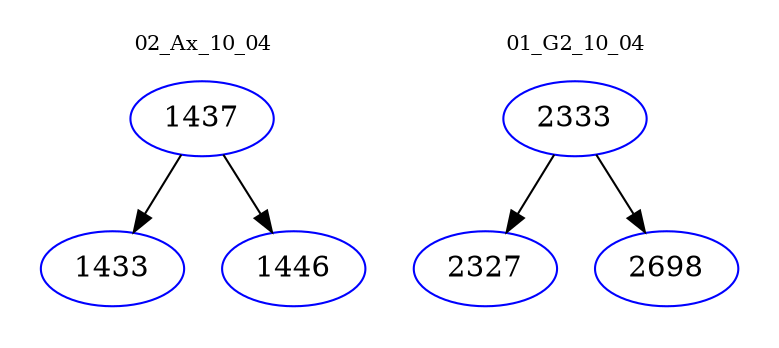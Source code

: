 digraph{
subgraph cluster_0 {
color = white
label = "02_Ax_10_04";
fontsize=10;
T0_1437 [label="1437", color="blue"]
T0_1437 -> T0_1433 [color="black"]
T0_1433 [label="1433", color="blue"]
T0_1437 -> T0_1446 [color="black"]
T0_1446 [label="1446", color="blue"]
}
subgraph cluster_1 {
color = white
label = "01_G2_10_04";
fontsize=10;
T1_2333 [label="2333", color="blue"]
T1_2333 -> T1_2327 [color="black"]
T1_2327 [label="2327", color="blue"]
T1_2333 -> T1_2698 [color="black"]
T1_2698 [label="2698", color="blue"]
}
}
